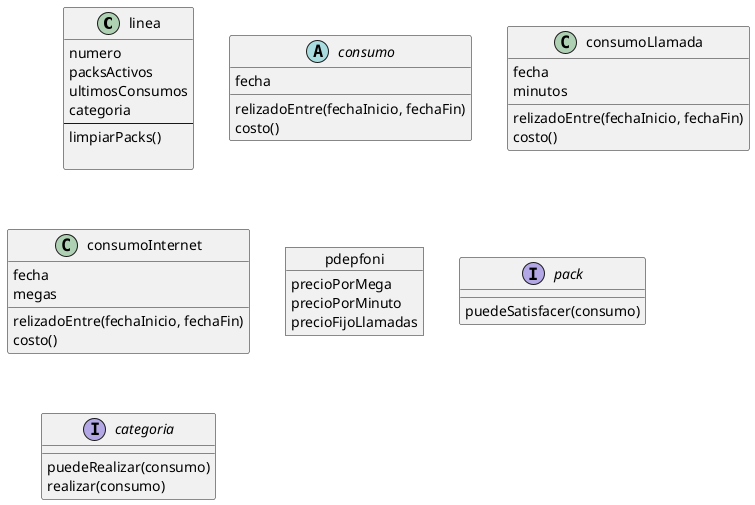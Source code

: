 @startuml pedepfoni

class linea {
    numero
    packsActivos
    ultimosConsumos
    categoria
    --
    limpiarPacks()
    
}

abstract class consumo {
    fecha
    relizadoEntre(fechaInicio, fechaFin)
    costo()
}

class consumoLlamada {
    fecha
    minutos
    relizadoEntre(fechaInicio, fechaFin)
    costo()
}

class consumoInternet {
    fecha
    megas
    relizadoEntre(fechaInicio, fechaFin)
    costo()
}

object pdepfoni {
    precioPorMega
    precioPorMinuto
    precioFijoLlamadas
}

interface pack {
    puedeSatisfacer(consumo)
}

interface categoria {
    puedeRealizar(consumo)
    realizar(consumo)
}

@enduml